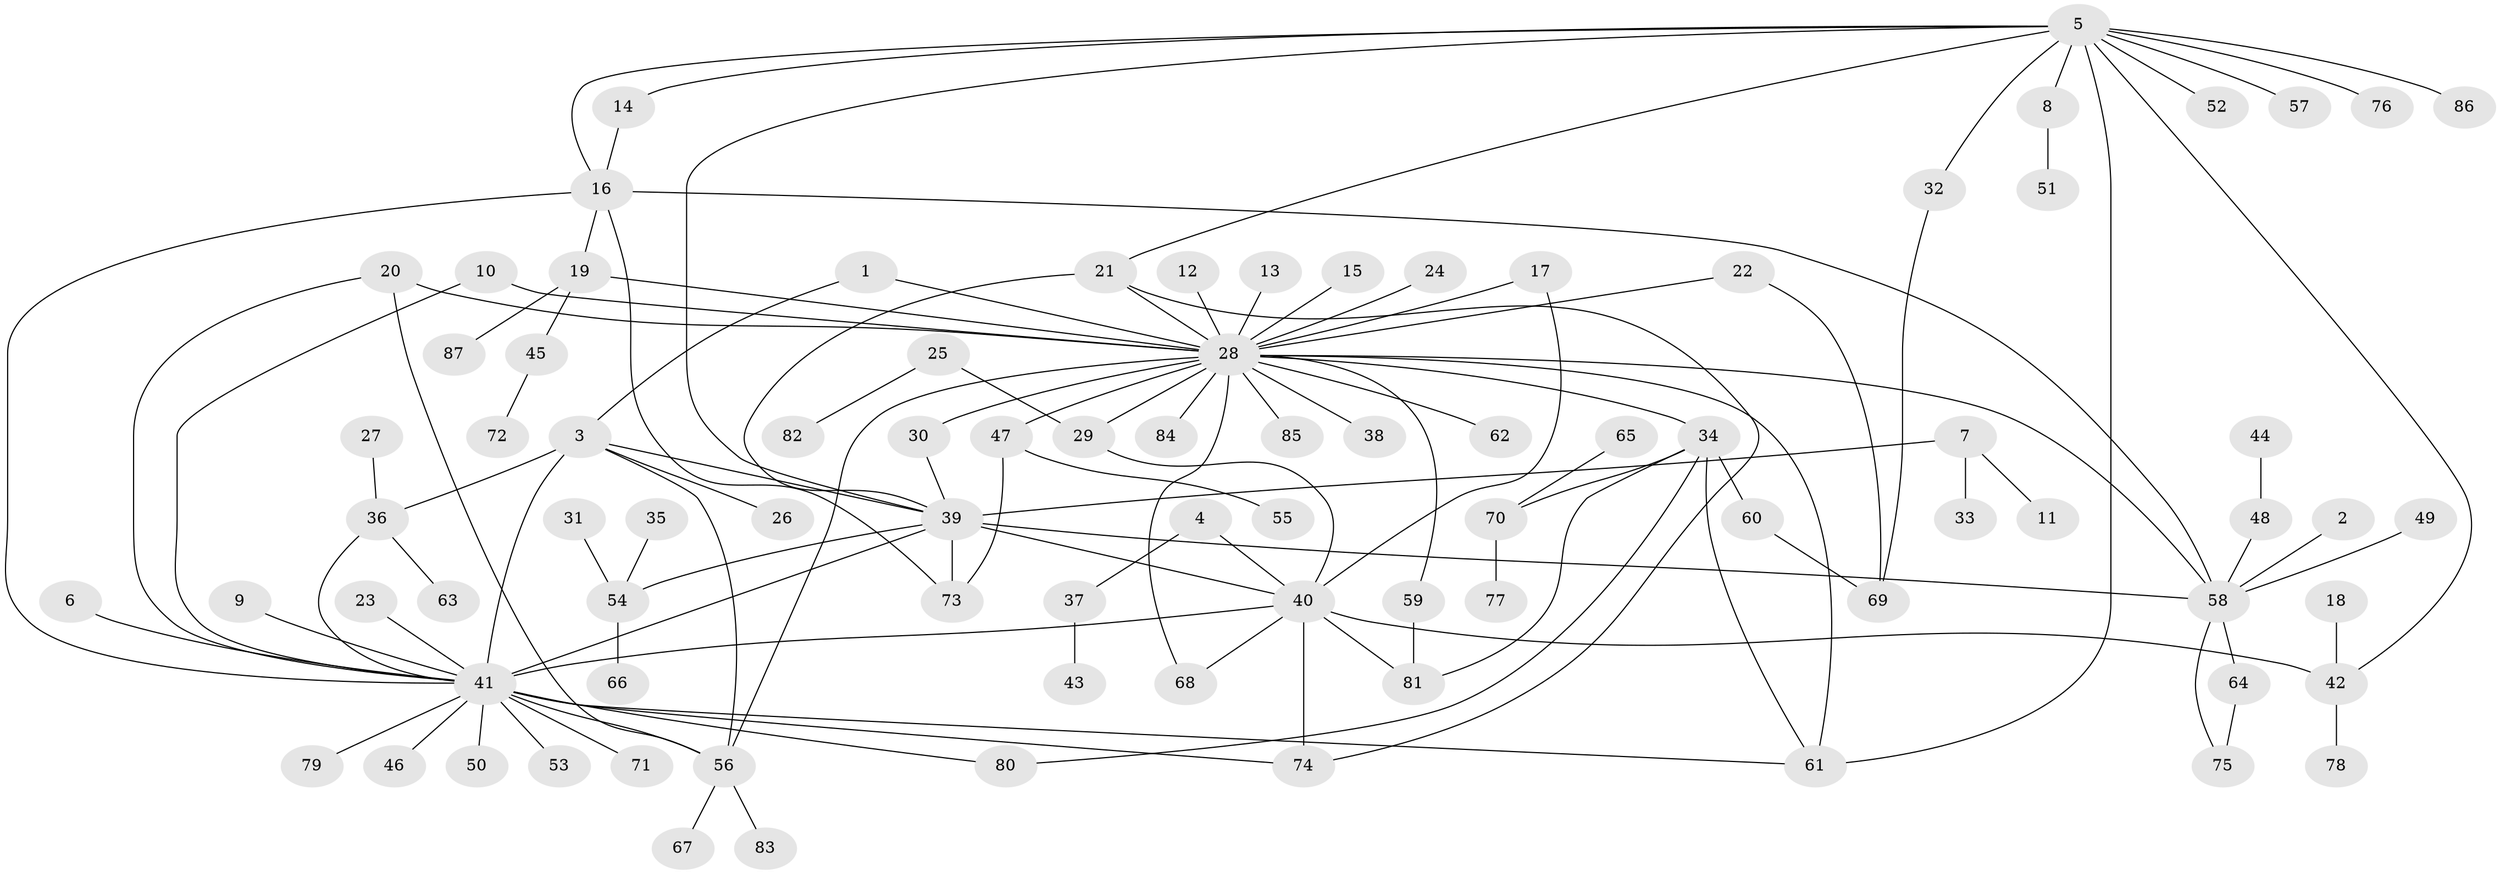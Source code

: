 // original degree distribution, {21: 0.008130081300813009, 10: 0.008130081300813009, 9: 0.016260162601626018, 30: 0.008130081300813009, 4: 0.04878048780487805, 13: 0.008130081300813009, 2: 0.22764227642276422, 7: 0.024390243902439025, 5: 0.024390243902439025, 3: 0.13008130081300814, 1: 0.4878048780487805, 6: 0.008130081300813009}
// Generated by graph-tools (version 1.1) at 2025/36/03/04/25 23:36:43]
// undirected, 87 vertices, 119 edges
graph export_dot {
  node [color=gray90,style=filled];
  1;
  2;
  3;
  4;
  5;
  6;
  7;
  8;
  9;
  10;
  11;
  12;
  13;
  14;
  15;
  16;
  17;
  18;
  19;
  20;
  21;
  22;
  23;
  24;
  25;
  26;
  27;
  28;
  29;
  30;
  31;
  32;
  33;
  34;
  35;
  36;
  37;
  38;
  39;
  40;
  41;
  42;
  43;
  44;
  45;
  46;
  47;
  48;
  49;
  50;
  51;
  52;
  53;
  54;
  55;
  56;
  57;
  58;
  59;
  60;
  61;
  62;
  63;
  64;
  65;
  66;
  67;
  68;
  69;
  70;
  71;
  72;
  73;
  74;
  75;
  76;
  77;
  78;
  79;
  80;
  81;
  82;
  83;
  84;
  85;
  86;
  87;
  1 -- 3 [weight=1.0];
  1 -- 28 [weight=1.0];
  2 -- 58 [weight=1.0];
  3 -- 26 [weight=1.0];
  3 -- 36 [weight=1.0];
  3 -- 39 [weight=1.0];
  3 -- 41 [weight=1.0];
  3 -- 56 [weight=1.0];
  4 -- 37 [weight=1.0];
  4 -- 40 [weight=1.0];
  5 -- 8 [weight=1.0];
  5 -- 14 [weight=1.0];
  5 -- 16 [weight=1.0];
  5 -- 21 [weight=1.0];
  5 -- 32 [weight=1.0];
  5 -- 39 [weight=1.0];
  5 -- 42 [weight=1.0];
  5 -- 52 [weight=1.0];
  5 -- 57 [weight=1.0];
  5 -- 61 [weight=1.0];
  5 -- 76 [weight=1.0];
  5 -- 86 [weight=1.0];
  6 -- 41 [weight=1.0];
  7 -- 11 [weight=1.0];
  7 -- 33 [weight=1.0];
  7 -- 39 [weight=1.0];
  8 -- 51 [weight=1.0];
  9 -- 41 [weight=1.0];
  10 -- 28 [weight=1.0];
  10 -- 41 [weight=1.0];
  12 -- 28 [weight=1.0];
  13 -- 28 [weight=1.0];
  14 -- 16 [weight=1.0];
  15 -- 28 [weight=1.0];
  16 -- 19 [weight=1.0];
  16 -- 41 [weight=1.0];
  16 -- 58 [weight=1.0];
  16 -- 73 [weight=1.0];
  17 -- 28 [weight=1.0];
  17 -- 40 [weight=1.0];
  18 -- 42 [weight=1.0];
  19 -- 28 [weight=2.0];
  19 -- 45 [weight=1.0];
  19 -- 87 [weight=1.0];
  20 -- 28 [weight=1.0];
  20 -- 41 [weight=1.0];
  20 -- 56 [weight=1.0];
  21 -- 28 [weight=1.0];
  21 -- 39 [weight=1.0];
  21 -- 74 [weight=1.0];
  22 -- 28 [weight=1.0];
  22 -- 69 [weight=1.0];
  23 -- 41 [weight=1.0];
  24 -- 28 [weight=1.0];
  25 -- 29 [weight=1.0];
  25 -- 82 [weight=1.0];
  27 -- 36 [weight=1.0];
  28 -- 29 [weight=1.0];
  28 -- 30 [weight=1.0];
  28 -- 34 [weight=1.0];
  28 -- 38 [weight=1.0];
  28 -- 47 [weight=2.0];
  28 -- 56 [weight=1.0];
  28 -- 58 [weight=1.0];
  28 -- 59 [weight=1.0];
  28 -- 61 [weight=2.0];
  28 -- 62 [weight=1.0];
  28 -- 68 [weight=1.0];
  28 -- 84 [weight=1.0];
  28 -- 85 [weight=1.0];
  29 -- 40 [weight=1.0];
  30 -- 39 [weight=1.0];
  31 -- 54 [weight=1.0];
  32 -- 69 [weight=1.0];
  34 -- 60 [weight=1.0];
  34 -- 61 [weight=1.0];
  34 -- 70 [weight=1.0];
  34 -- 80 [weight=1.0];
  34 -- 81 [weight=1.0];
  35 -- 54 [weight=1.0];
  36 -- 41 [weight=1.0];
  36 -- 63 [weight=1.0];
  37 -- 43 [weight=1.0];
  39 -- 40 [weight=1.0];
  39 -- 41 [weight=2.0];
  39 -- 54 [weight=1.0];
  39 -- 58 [weight=1.0];
  39 -- 73 [weight=1.0];
  40 -- 41 [weight=1.0];
  40 -- 42 [weight=1.0];
  40 -- 68 [weight=1.0];
  40 -- 74 [weight=1.0];
  40 -- 81 [weight=1.0];
  41 -- 46 [weight=1.0];
  41 -- 50 [weight=1.0];
  41 -- 53 [weight=1.0];
  41 -- 56 [weight=1.0];
  41 -- 61 [weight=1.0];
  41 -- 71 [weight=1.0];
  41 -- 74 [weight=1.0];
  41 -- 79 [weight=1.0];
  41 -- 80 [weight=1.0];
  42 -- 78 [weight=1.0];
  44 -- 48 [weight=1.0];
  45 -- 72 [weight=1.0];
  47 -- 55 [weight=1.0];
  47 -- 73 [weight=1.0];
  48 -- 58 [weight=1.0];
  49 -- 58 [weight=1.0];
  54 -- 66 [weight=1.0];
  56 -- 67 [weight=1.0];
  56 -- 83 [weight=1.0];
  58 -- 64 [weight=1.0];
  58 -- 75 [weight=1.0];
  59 -- 81 [weight=1.0];
  60 -- 69 [weight=1.0];
  64 -- 75 [weight=1.0];
  65 -- 70 [weight=1.0];
  70 -- 77 [weight=1.0];
}
